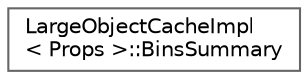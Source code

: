 digraph "类继承关系图"
{
 // LATEX_PDF_SIZE
  bgcolor="transparent";
  edge [fontname=Helvetica,fontsize=10,labelfontname=Helvetica,labelfontsize=10];
  node [fontname=Helvetica,fontsize=10,shape=box,height=0.2,width=0.4];
  rankdir="LR";
  Node0 [id="Node000000",label="LargeObjectCacheImpl\l\< Props \>::BinsSummary",height=0.2,width=0.4,color="grey40", fillcolor="white", style="filled",URL="$class_large_object_cache_impl_1_1_bins_summary.html",tooltip=" "];
}
